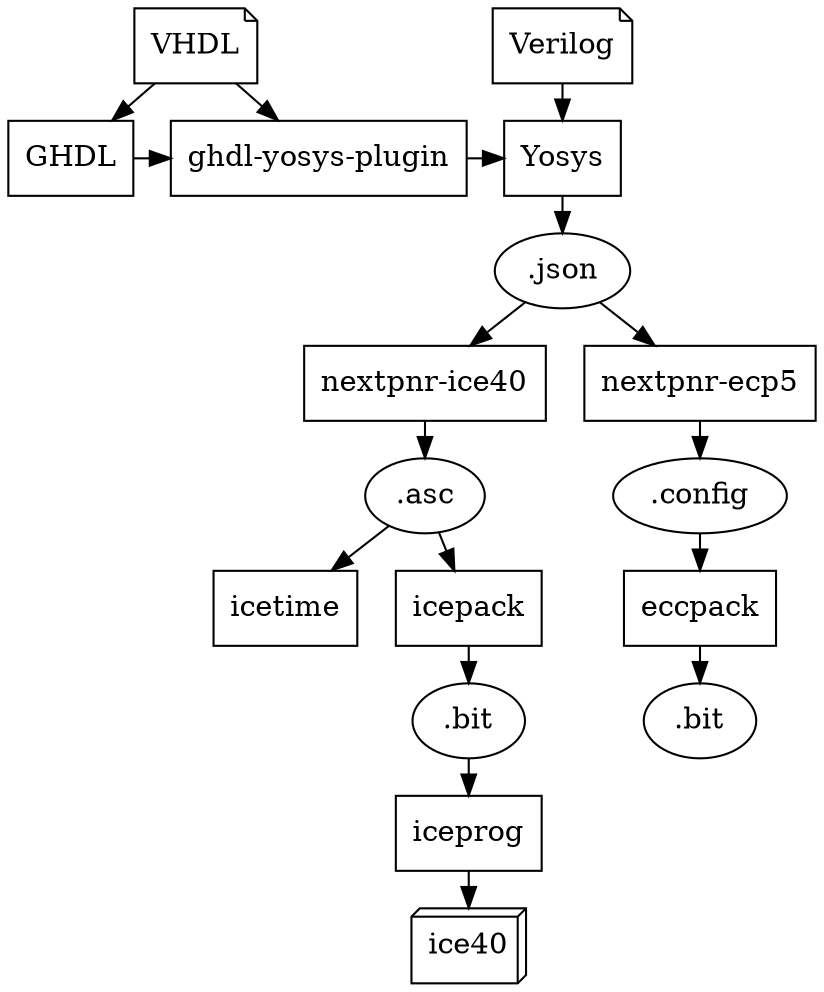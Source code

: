 digraph openflow {
  graph [ranksep=0.25];
  node [shape = doublecircle];
  node [shape = rectangle];
  GHDL "ghdl-yosys-plugin" Yosys "nextpnr-ice40" "nextpnr-ecp5" icetime icepack iceprog eccpack;
  node [shape = note ];
  VHDL Verilog;
  node [shape = box3d ];
  ice40;
  node [shape = oval];
  "bit-ice40" [label=".bit"];
  "bit-ecp5"  [label=".bit"];
  VHDL                -> {GHDL "ghdl-yosys-plugin"};
  GHDL                -> "ghdl-yosys-plugin";
  "ghdl-yosys-plugin" -> Yosys;
  Verilog             -> Yosys;
  Yosys               -> ".json";
  ".json"             -> {"nextpnr-ice40" "nextpnr-ecp5"};
  "nextpnr-ice40"     -> ".asc";
  "nextpnr-ecp5"      -> ".config";
  ".asc"              -> {icetime icepack};
  icepack             -> "bit-ice40";
  "bit-ice40"         -> iceprog;
  iceprog             -> ice40;
  ".config"           -> eccpack;
  eccpack             -> "bit-ecp5";
  {rank = same; GHDL ; "ghdl-yosys-plugin"; Yosys;}
}
